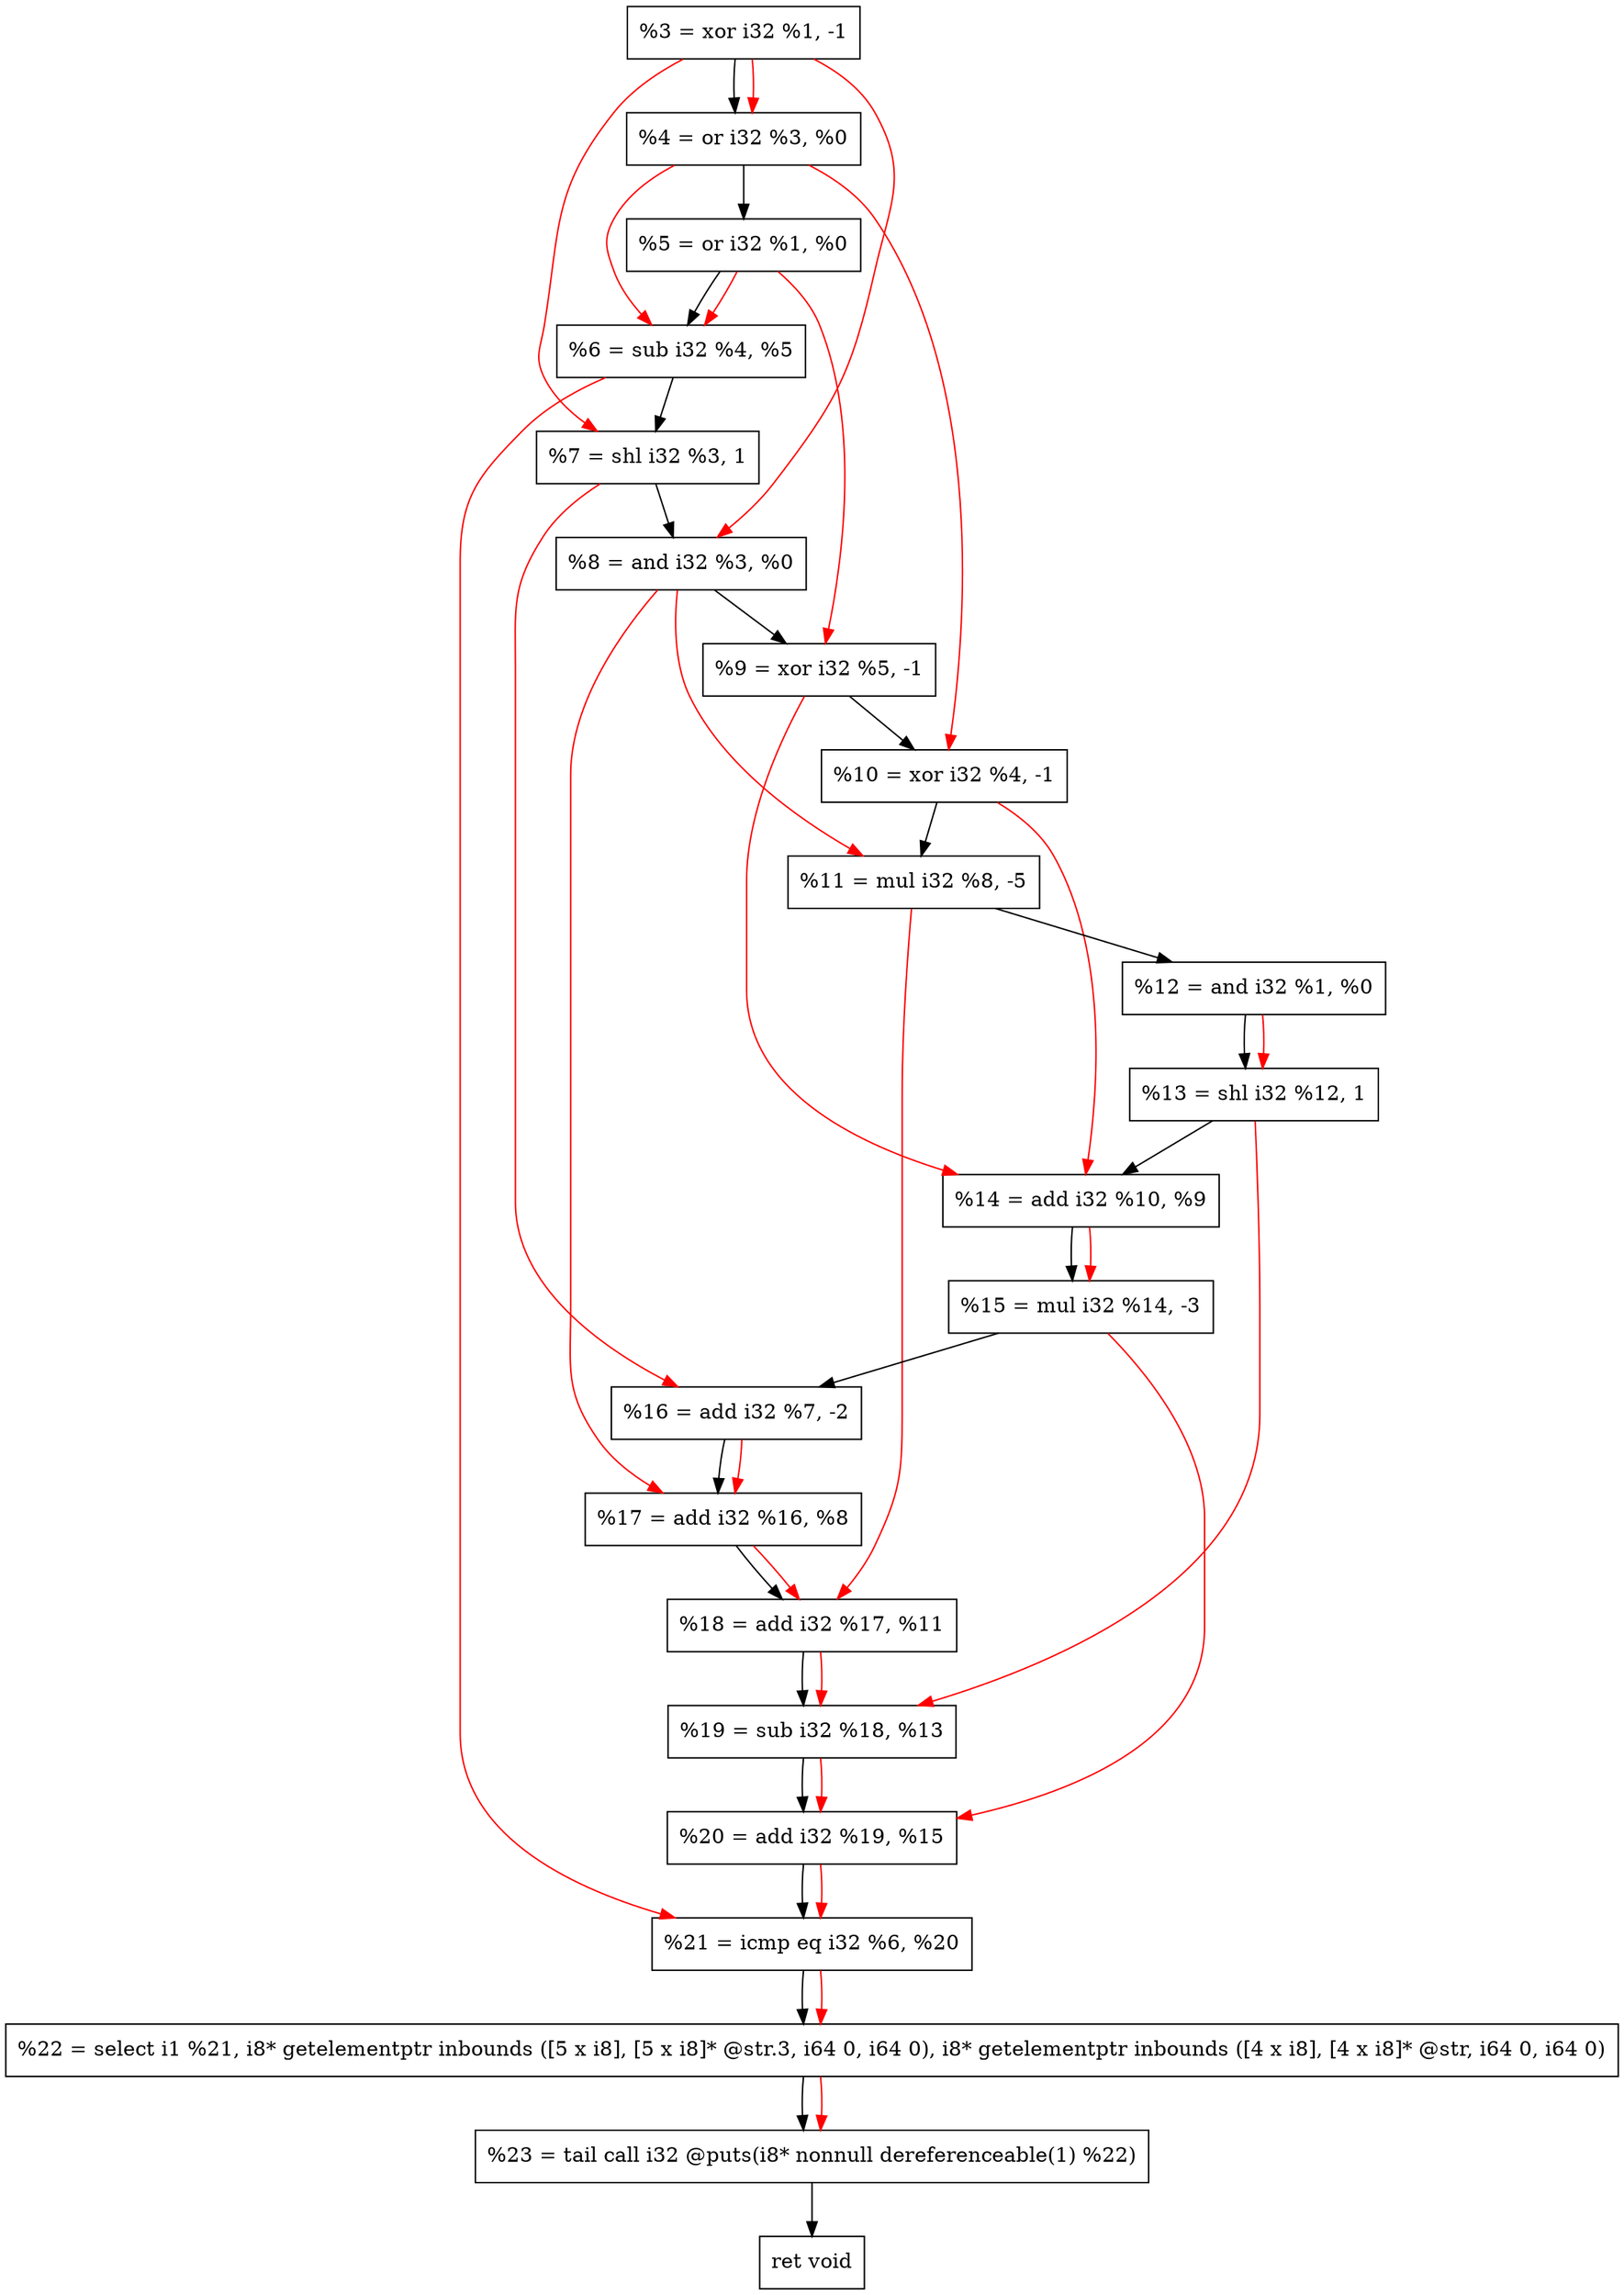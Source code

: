 digraph "DFG for'crackme' function" {
	Node0x9e6a90[shape=record, label="  %3 = xor i32 %1, -1"];
	Node0x9e6b00[shape=record, label="  %4 = or i32 %3, %0"];
	Node0x9e6bc0[shape=record, label="  %5 = or i32 %1, %0"];
	Node0x9e6c30[shape=record, label="  %6 = sub i32 %4, %5"];
	Node0x9e6ca0[shape=record, label="  %7 = shl i32 %3, 1"];
	Node0x9e6d10[shape=record, label="  %8 = and i32 %3, %0"];
	Node0x9e6d80[shape=record, label="  %9 = xor i32 %5, -1"];
	Node0x9e6df0[shape=record, label="  %10 = xor i32 %4, -1"];
	Node0x9e6e90[shape=record, label="  %11 = mul i32 %8, -5"];
	Node0x9e6f00[shape=record, label="  %12 = and i32 %1, %0"];
	Node0x9e6f70[shape=record, label="  %13 = shl i32 %12, 1"];
	Node0x9e6fe0[shape=record, label="  %14 = add i32 %10, %9"];
	Node0x9e7080[shape=record, label="  %15 = mul i32 %14, -3"];
	Node0x9e7120[shape=record, label="  %16 = add i32 %7, -2"];
	Node0x9e7190[shape=record, label="  %17 = add i32 %16, %8"];
	Node0x9e7200[shape=record, label="  %18 = add i32 %17, %11"];
	Node0x9e7270[shape=record, label="  %19 = sub i32 %18, %13"];
	Node0x9e72e0[shape=record, label="  %20 = add i32 %19, %15"];
	Node0x9e7350[shape=record, label="  %21 = icmp eq i32 %6, %20"];
	Node0x987268[shape=record, label="  %22 = select i1 %21, i8* getelementptr inbounds ([5 x i8], [5 x i8]* @str.3, i64 0, i64 0), i8* getelementptr inbounds ([4 x i8], [4 x i8]* @str, i64 0, i64 0)"];
	Node0x9e77f0[shape=record, label="  %23 = tail call i32 @puts(i8* nonnull dereferenceable(1) %22)"];
	Node0x9e7840[shape=record, label="  ret void"];
	Node0x9e6a90 -> Node0x9e6b00;
	Node0x9e6b00 -> Node0x9e6bc0;
	Node0x9e6bc0 -> Node0x9e6c30;
	Node0x9e6c30 -> Node0x9e6ca0;
	Node0x9e6ca0 -> Node0x9e6d10;
	Node0x9e6d10 -> Node0x9e6d80;
	Node0x9e6d80 -> Node0x9e6df0;
	Node0x9e6df0 -> Node0x9e6e90;
	Node0x9e6e90 -> Node0x9e6f00;
	Node0x9e6f00 -> Node0x9e6f70;
	Node0x9e6f70 -> Node0x9e6fe0;
	Node0x9e6fe0 -> Node0x9e7080;
	Node0x9e7080 -> Node0x9e7120;
	Node0x9e7120 -> Node0x9e7190;
	Node0x9e7190 -> Node0x9e7200;
	Node0x9e7200 -> Node0x9e7270;
	Node0x9e7270 -> Node0x9e72e0;
	Node0x9e72e0 -> Node0x9e7350;
	Node0x9e7350 -> Node0x987268;
	Node0x987268 -> Node0x9e77f0;
	Node0x9e77f0 -> Node0x9e7840;
edge [color=red]
	Node0x9e6a90 -> Node0x9e6b00;
	Node0x9e6b00 -> Node0x9e6c30;
	Node0x9e6bc0 -> Node0x9e6c30;
	Node0x9e6a90 -> Node0x9e6ca0;
	Node0x9e6a90 -> Node0x9e6d10;
	Node0x9e6bc0 -> Node0x9e6d80;
	Node0x9e6b00 -> Node0x9e6df0;
	Node0x9e6d10 -> Node0x9e6e90;
	Node0x9e6f00 -> Node0x9e6f70;
	Node0x9e6df0 -> Node0x9e6fe0;
	Node0x9e6d80 -> Node0x9e6fe0;
	Node0x9e6fe0 -> Node0x9e7080;
	Node0x9e6ca0 -> Node0x9e7120;
	Node0x9e7120 -> Node0x9e7190;
	Node0x9e6d10 -> Node0x9e7190;
	Node0x9e7190 -> Node0x9e7200;
	Node0x9e6e90 -> Node0x9e7200;
	Node0x9e7200 -> Node0x9e7270;
	Node0x9e6f70 -> Node0x9e7270;
	Node0x9e7270 -> Node0x9e72e0;
	Node0x9e7080 -> Node0x9e72e0;
	Node0x9e6c30 -> Node0x9e7350;
	Node0x9e72e0 -> Node0x9e7350;
	Node0x9e7350 -> Node0x987268;
	Node0x987268 -> Node0x9e77f0;
}
